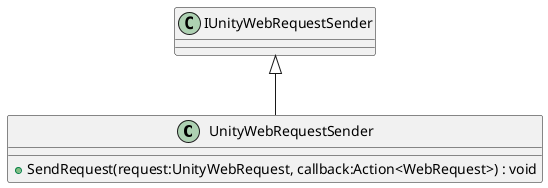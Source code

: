 @startuml
class UnityWebRequestSender {
    + SendRequest(request:UnityWebRequest, callback:Action<WebRequest>) : void
}
IUnityWebRequestSender <|-- UnityWebRequestSender
@enduml

